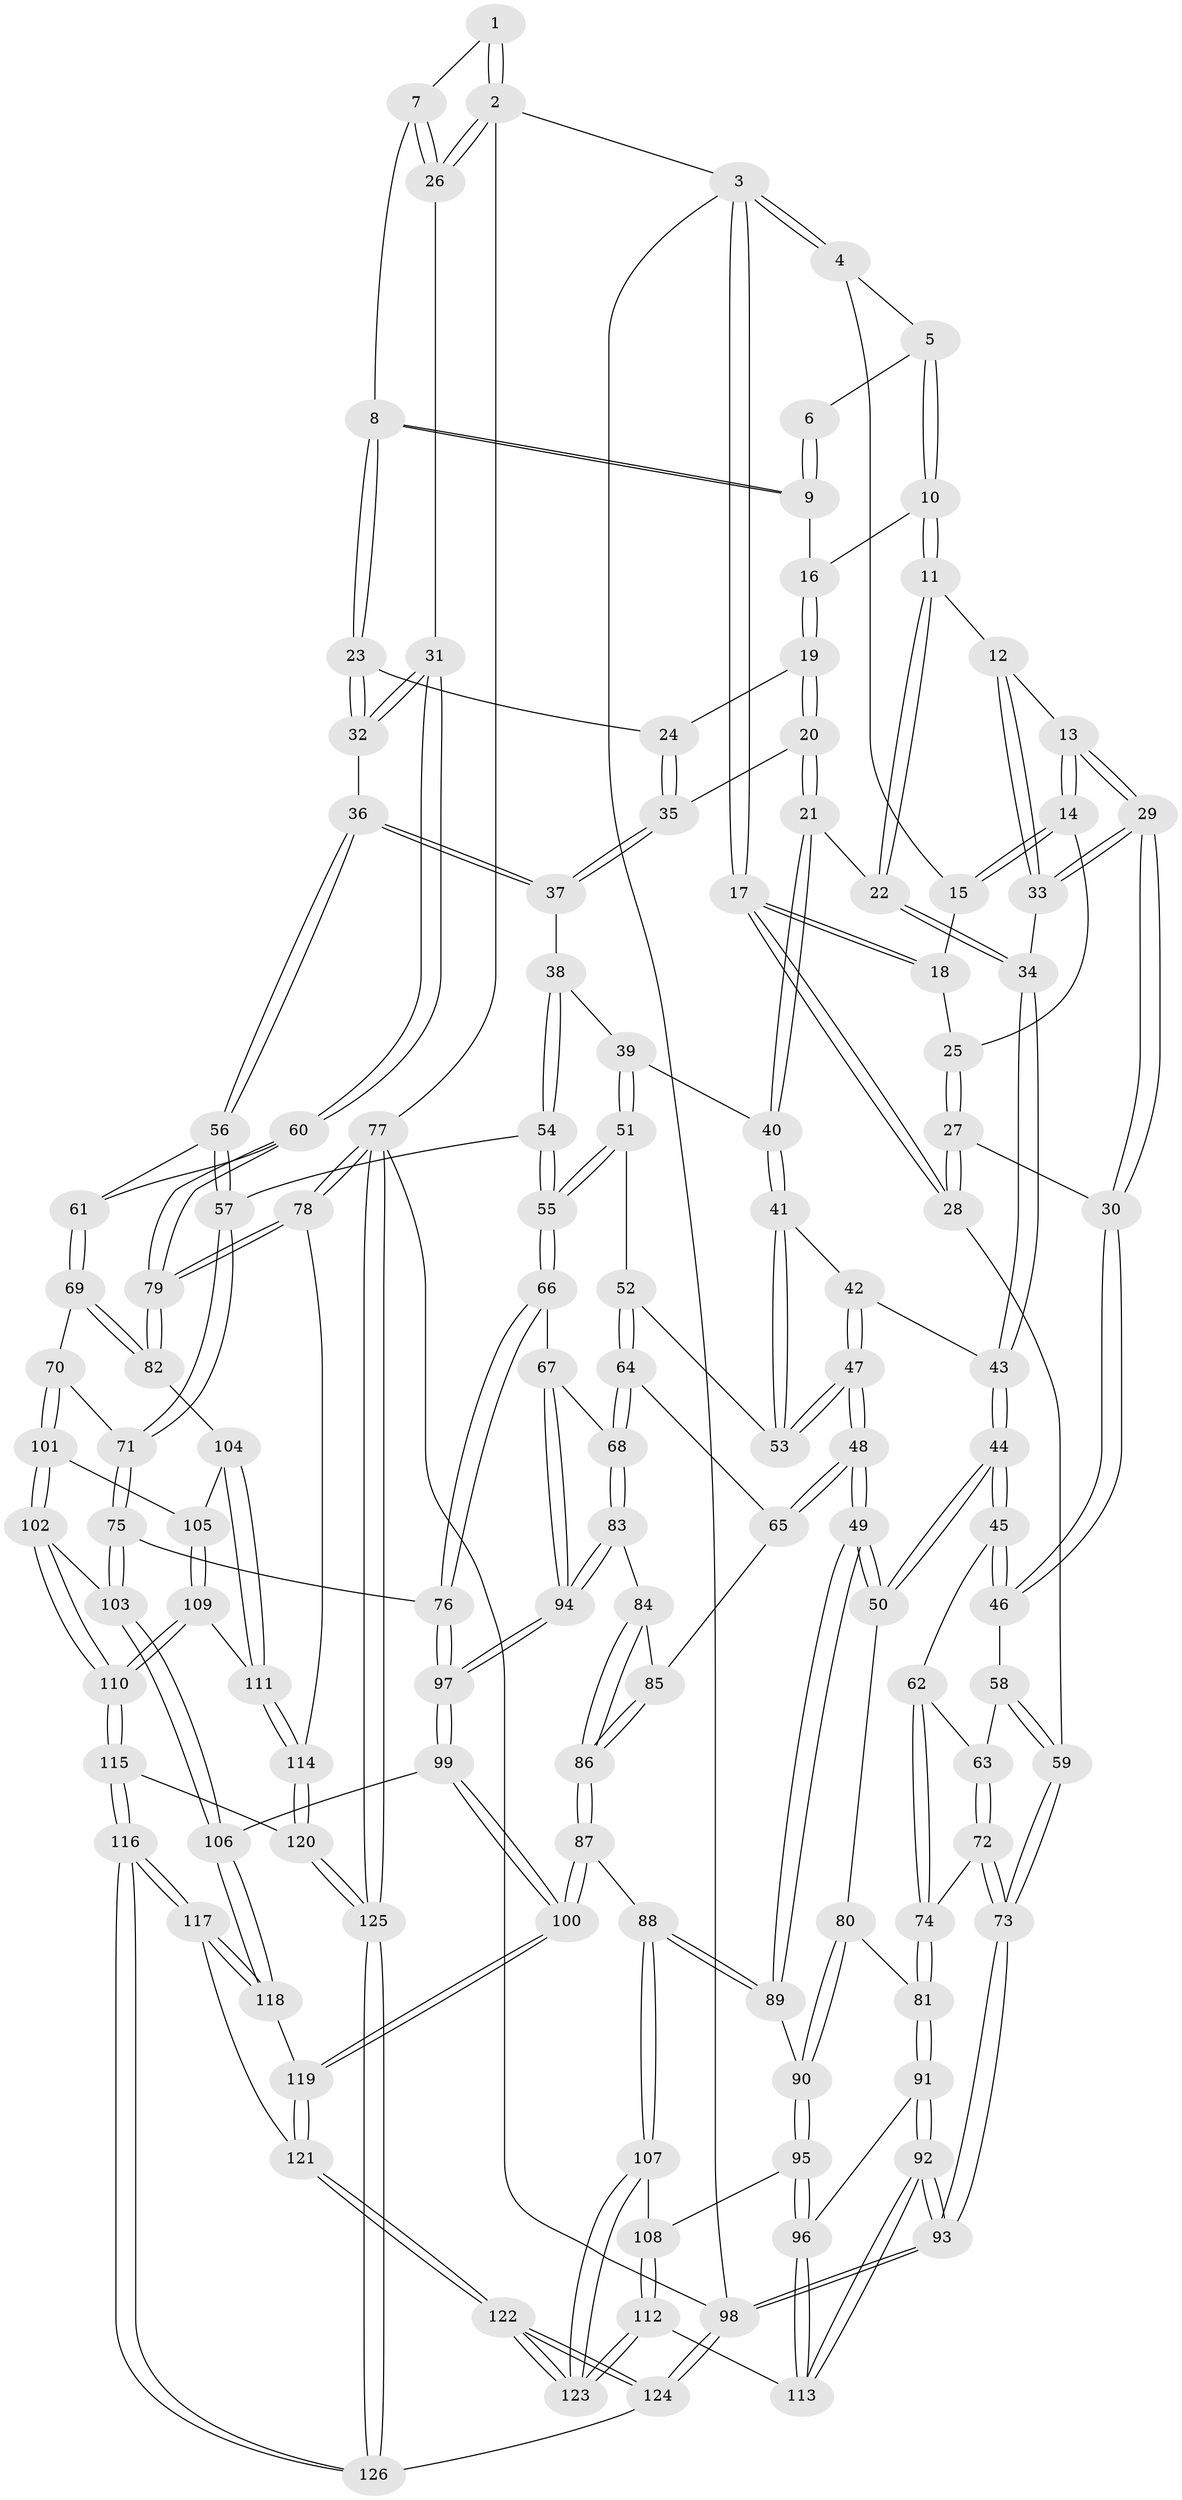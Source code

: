// Generated by graph-tools (version 1.1) at 2025/01/03/09/25 05:01:32]
// undirected, 126 vertices, 312 edges
graph export_dot {
graph [start="1"]
  node [color=gray90,style=filled];
  1 [pos="+0.696338156103964+0"];
  2 [pos="+1+0"];
  3 [pos="+0+0"];
  4 [pos="+0.25503823034153883+0"];
  5 [pos="+0.47700398269967464+0"];
  6 [pos="+0.6689238289576755+0"];
  7 [pos="+0.8819855278385696+0.12461133930176442"];
  8 [pos="+0.7970264082701503+0.18466376753819735"];
  9 [pos="+0.6740986019267748+0.09081541355121649"];
  10 [pos="+0.42865272901944207+0.05936140980333814"];
  11 [pos="+0.4026213064831478+0.10728234505869204"];
  12 [pos="+0.2810736658670517+0.16185092350033692"];
  13 [pos="+0.2571756040102013+0.160069191193726"];
  14 [pos="+0.23402942795739734+0.15029429768674818"];
  15 [pos="+0.21266518098775633+0.06753403713935291"];
  16 [pos="+0.617900266281126+0.14529092528836066"];
  17 [pos="+0+0"];
  18 [pos="+0+0"];
  19 [pos="+0.6156290820104129+0.1559171929552799"];
  20 [pos="+0.577958818520867+0.2474569984437859"];
  21 [pos="+0.5462912251598829+0.2758836836193061"];
  22 [pos="+0.485270570371689+0.23806387742537352"];
  23 [pos="+0.7968028070254439+0.18548999440648165"];
  24 [pos="+0.7484989924266494+0.25313132508818137"];
  25 [pos="+0.1395287853930639+0.17220164959216278"];
  26 [pos="+1+0.13837944799056295"];
  27 [pos="+0.06175046598389171+0.27695712995526145"];
  28 [pos="+0+0.3151582818105231"];
  29 [pos="+0.20540057853388832+0.34283937188406893"];
  30 [pos="+0.16908439256718294+0.3897577432845773"];
  31 [pos="+1+0.16473410932283497"];
  32 [pos="+0.9019334905895359+0.32251284116530565"];
  33 [pos="+0.34095763876426755+0.31305428910776817"];
  34 [pos="+0.35484716547062517+0.3286592169720764"];
  35 [pos="+0.7458981509140141+0.25825057926727285"];
  36 [pos="+0.8240188074368034+0.42366390044027274"];
  37 [pos="+0.7468318830933768+0.3483154064646082"];
  38 [pos="+0.6887435868327944+0.36155106961755606"];
  39 [pos="+0.6435921080202397+0.3664528448343323"];
  40 [pos="+0.55140610656174+0.3181035898099653"];
  41 [pos="+0.530509902910082+0.35095340704669303"];
  42 [pos="+0.3662734474630359+0.3506778122626498"];
  43 [pos="+0.3574960294522261+0.3419696068725004"];
  44 [pos="+0.2173114142584627+0.47158522915688866"];
  45 [pos="+0.21364612197991126+0.4689615794163589"];
  46 [pos="+0.1750995572788058+0.4254249371558163"];
  47 [pos="+0.43066134475258494+0.4984063806671888"];
  48 [pos="+0.4211253831002921+0.5328998062844689"];
  49 [pos="+0.3546085456522103+0.5712603482077984"];
  50 [pos="+0.22938178678809565+0.4897183653736515"];
  51 [pos="+0.6295805255782408+0.4873224539222316"];
  52 [pos="+0.6172065381009758+0.48805722703959836"];
  53 [pos="+0.515444252663919+0.4058321996155414"];
  54 [pos="+0.6829705751076562+0.49401143923076185"];
  55 [pos="+0.6509314089359901+0.5000846261863594"];
  56 [pos="+0.8240921886159013+0.42405164326479333"];
  57 [pos="+0.7531413730922046+0.4902097564590128"];
  58 [pos="+0.019813751515850415+0.4697459400655239"];
  59 [pos="+0+0.4711822929474419"];
  60 [pos="+1+0.28871612414442893"];
  61 [pos="+0.8562183446660536+0.451130034296351"];
  62 [pos="+0.14465042817725307+0.5161608511799552"];
  63 [pos="+0.08406777294216512+0.5418249559352288"];
  64 [pos="+0.515034862721206+0.5629579928415106"];
  65 [pos="+0.490949172062422+0.5615868647022795"];
  66 [pos="+0.6534978473012923+0.6299377577358769"];
  67 [pos="+0.6149795392327447+0.6318246629135204"];
  68 [pos="+0.6141836387362767+0.6317525705172717"];
  69 [pos="+0.9652229630872275+0.600603385376824"];
  70 [pos="+0.8804657807702666+0.6343189650048695"];
  71 [pos="+0.7536586048247653+0.6341688151921646"];
  72 [pos="+0.07495517997203835+0.6213605521528082"];
  73 [pos="+0+0.6377070399587922"];
  74 [pos="+0.07577547769998429+0.6215943786318157"];
  75 [pos="+0.7145537127915422+0.65975265211291"];
  76 [pos="+0.6954720050205304+0.6541276112435539"];
  77 [pos="+1+1"];
  78 [pos="+1+0.711159449620272"];
  79 [pos="+1+0.63624421395553"];
  80 [pos="+0.15151361959680107+0.6192517072267391"];
  81 [pos="+0.11377353212303425+0.6382976518954706"];
  82 [pos="+1+0.6301967107297974"];
  83 [pos="+0.5620463037887935+0.6789117164894667"];
  84 [pos="+0.5414002049119344+0.6895933716505862"];
  85 [pos="+0.49901396647527935+0.6076091845008424"];
  86 [pos="+0.4786590747656098+0.7685961424504922"];
  87 [pos="+0.4706451857599605+0.782809197558691"];
  88 [pos="+0.45677597913560686+0.7796396375070802"];
  89 [pos="+0.3408038138958053+0.655609758687717"];
  90 [pos="+0.2849682813951718+0.6954553573094485"];
  91 [pos="+0.13969295022066444+0.7603359102076255"];
  92 [pos="+0+0.9755976602775798"];
  93 [pos="+0+1"];
  94 [pos="+0.5957542239627018+0.7317609762922118"];
  95 [pos="+0.2506576970897278+0.7410826007590354"];
  96 [pos="+0.20269305029901363+0.7558413880688888"];
  97 [pos="+0.5997181142366071+0.7548932881390215"];
  98 [pos="+0+1"];
  99 [pos="+0.5958350448714811+0.7655714774874239"];
  100 [pos="+0.5076794354459139+0.8140869702687552"];
  101 [pos="+0.8411285171010128+0.7375626987174319"];
  102 [pos="+0.7448077495182592+0.7755319182146222"];
  103 [pos="+0.7327970987736876+0.7724168914243766"];
  104 [pos="+0.9532102890464893+0.7431665983710004"];
  105 [pos="+0.86271654755861+0.7704779373063206"];
  106 [pos="+0.7104503276925214+0.7960953764532439"];
  107 [pos="+0.36015713498505236+0.8576632735832023"];
  108 [pos="+0.2526348721190948+0.7454810717516088"];
  109 [pos="+0.858950253689407+0.8329490394360073"];
  110 [pos="+0.8381976614152719+0.847452835162313"];
  111 [pos="+0.9029735985660035+0.8295302093512466"];
  112 [pos="+0.26908178280680906+0.8991100226626636"];
  113 [pos="+0.21709778818919023+0.8942623895517159"];
  114 [pos="+0.9388024816708933+0.8564543103164686"];
  115 [pos="+0.8273641039802404+0.9181463138493628"];
  116 [pos="+0.698263450434075+0.9893528157973107"];
  117 [pos="+0.6773910863924124+0.9565340819463287"];
  118 [pos="+0.6659687666683637+0.9314259277910295"];
  119 [pos="+0.5231500158592175+0.8516975065112307"];
  120 [pos="+0.9459416702902549+0.9709469294929134"];
  121 [pos="+0.4453628887681298+0.996874594923101"];
  122 [pos="+0.3685257634979404+1"];
  123 [pos="+0.322558294856427+0.9313099912469462"];
  124 [pos="+0.3468172275127217+1"];
  125 [pos="+1+1"];
  126 [pos="+0.6965827118746274+1"];
  1 -- 2;
  1 -- 2;
  1 -- 7;
  2 -- 3;
  2 -- 26;
  2 -- 26;
  2 -- 77;
  3 -- 4;
  3 -- 4;
  3 -- 17;
  3 -- 17;
  3 -- 98;
  4 -- 5;
  4 -- 15;
  5 -- 6;
  5 -- 10;
  5 -- 10;
  6 -- 9;
  6 -- 9;
  7 -- 8;
  7 -- 26;
  7 -- 26;
  8 -- 9;
  8 -- 9;
  8 -- 23;
  8 -- 23;
  9 -- 16;
  10 -- 11;
  10 -- 11;
  10 -- 16;
  11 -- 12;
  11 -- 22;
  11 -- 22;
  12 -- 13;
  12 -- 33;
  12 -- 33;
  13 -- 14;
  13 -- 14;
  13 -- 29;
  13 -- 29;
  14 -- 15;
  14 -- 15;
  14 -- 25;
  15 -- 18;
  16 -- 19;
  16 -- 19;
  17 -- 18;
  17 -- 18;
  17 -- 28;
  17 -- 28;
  18 -- 25;
  19 -- 20;
  19 -- 20;
  19 -- 24;
  20 -- 21;
  20 -- 21;
  20 -- 35;
  21 -- 22;
  21 -- 40;
  21 -- 40;
  22 -- 34;
  22 -- 34;
  23 -- 24;
  23 -- 32;
  23 -- 32;
  24 -- 35;
  24 -- 35;
  25 -- 27;
  25 -- 27;
  26 -- 31;
  27 -- 28;
  27 -- 28;
  27 -- 30;
  28 -- 59;
  29 -- 30;
  29 -- 30;
  29 -- 33;
  29 -- 33;
  30 -- 46;
  30 -- 46;
  31 -- 32;
  31 -- 32;
  31 -- 60;
  31 -- 60;
  32 -- 36;
  33 -- 34;
  34 -- 43;
  34 -- 43;
  35 -- 37;
  35 -- 37;
  36 -- 37;
  36 -- 37;
  36 -- 56;
  36 -- 56;
  37 -- 38;
  38 -- 39;
  38 -- 54;
  38 -- 54;
  39 -- 40;
  39 -- 51;
  39 -- 51;
  40 -- 41;
  40 -- 41;
  41 -- 42;
  41 -- 53;
  41 -- 53;
  42 -- 43;
  42 -- 47;
  42 -- 47;
  43 -- 44;
  43 -- 44;
  44 -- 45;
  44 -- 45;
  44 -- 50;
  44 -- 50;
  45 -- 46;
  45 -- 46;
  45 -- 62;
  46 -- 58;
  47 -- 48;
  47 -- 48;
  47 -- 53;
  47 -- 53;
  48 -- 49;
  48 -- 49;
  48 -- 65;
  48 -- 65;
  49 -- 50;
  49 -- 50;
  49 -- 89;
  49 -- 89;
  50 -- 80;
  51 -- 52;
  51 -- 55;
  51 -- 55;
  52 -- 53;
  52 -- 64;
  52 -- 64;
  54 -- 55;
  54 -- 55;
  54 -- 57;
  55 -- 66;
  55 -- 66;
  56 -- 57;
  56 -- 57;
  56 -- 61;
  57 -- 71;
  57 -- 71;
  58 -- 59;
  58 -- 59;
  58 -- 63;
  59 -- 73;
  59 -- 73;
  60 -- 61;
  60 -- 79;
  60 -- 79;
  61 -- 69;
  61 -- 69;
  62 -- 63;
  62 -- 74;
  62 -- 74;
  63 -- 72;
  63 -- 72;
  64 -- 65;
  64 -- 68;
  64 -- 68;
  65 -- 85;
  66 -- 67;
  66 -- 76;
  66 -- 76;
  67 -- 68;
  67 -- 94;
  67 -- 94;
  68 -- 83;
  68 -- 83;
  69 -- 70;
  69 -- 82;
  69 -- 82;
  70 -- 71;
  70 -- 101;
  70 -- 101;
  71 -- 75;
  71 -- 75;
  72 -- 73;
  72 -- 73;
  72 -- 74;
  73 -- 93;
  73 -- 93;
  74 -- 81;
  74 -- 81;
  75 -- 76;
  75 -- 103;
  75 -- 103;
  76 -- 97;
  76 -- 97;
  77 -- 78;
  77 -- 78;
  77 -- 125;
  77 -- 125;
  77 -- 98;
  78 -- 79;
  78 -- 79;
  78 -- 114;
  79 -- 82;
  79 -- 82;
  80 -- 81;
  80 -- 90;
  80 -- 90;
  81 -- 91;
  81 -- 91;
  82 -- 104;
  83 -- 84;
  83 -- 94;
  83 -- 94;
  84 -- 85;
  84 -- 86;
  84 -- 86;
  85 -- 86;
  85 -- 86;
  86 -- 87;
  86 -- 87;
  87 -- 88;
  87 -- 100;
  87 -- 100;
  88 -- 89;
  88 -- 89;
  88 -- 107;
  88 -- 107;
  89 -- 90;
  90 -- 95;
  90 -- 95;
  91 -- 92;
  91 -- 92;
  91 -- 96;
  92 -- 93;
  92 -- 93;
  92 -- 113;
  92 -- 113;
  93 -- 98;
  93 -- 98;
  94 -- 97;
  94 -- 97;
  95 -- 96;
  95 -- 96;
  95 -- 108;
  96 -- 113;
  96 -- 113;
  97 -- 99;
  97 -- 99;
  98 -- 124;
  98 -- 124;
  99 -- 100;
  99 -- 100;
  99 -- 106;
  100 -- 119;
  100 -- 119;
  101 -- 102;
  101 -- 102;
  101 -- 105;
  102 -- 103;
  102 -- 110;
  102 -- 110;
  103 -- 106;
  103 -- 106;
  104 -- 105;
  104 -- 111;
  104 -- 111;
  105 -- 109;
  105 -- 109;
  106 -- 118;
  106 -- 118;
  107 -- 108;
  107 -- 123;
  107 -- 123;
  108 -- 112;
  108 -- 112;
  109 -- 110;
  109 -- 110;
  109 -- 111;
  110 -- 115;
  110 -- 115;
  111 -- 114;
  111 -- 114;
  112 -- 113;
  112 -- 123;
  112 -- 123;
  114 -- 120;
  114 -- 120;
  115 -- 116;
  115 -- 116;
  115 -- 120;
  116 -- 117;
  116 -- 117;
  116 -- 126;
  116 -- 126;
  117 -- 118;
  117 -- 118;
  117 -- 121;
  118 -- 119;
  119 -- 121;
  119 -- 121;
  120 -- 125;
  120 -- 125;
  121 -- 122;
  121 -- 122;
  122 -- 123;
  122 -- 123;
  122 -- 124;
  122 -- 124;
  124 -- 126;
  125 -- 126;
  125 -- 126;
}
